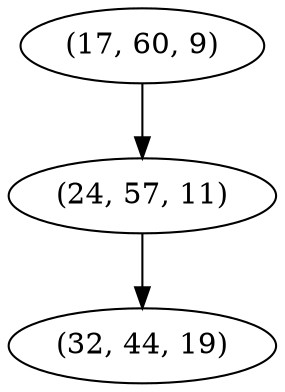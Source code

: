 digraph tree {
    "(17, 60, 9)";
    "(24, 57, 11)";
    "(32, 44, 19)";
    "(17, 60, 9)" -> "(24, 57, 11)";
    "(24, 57, 11)" -> "(32, 44, 19)";
}
